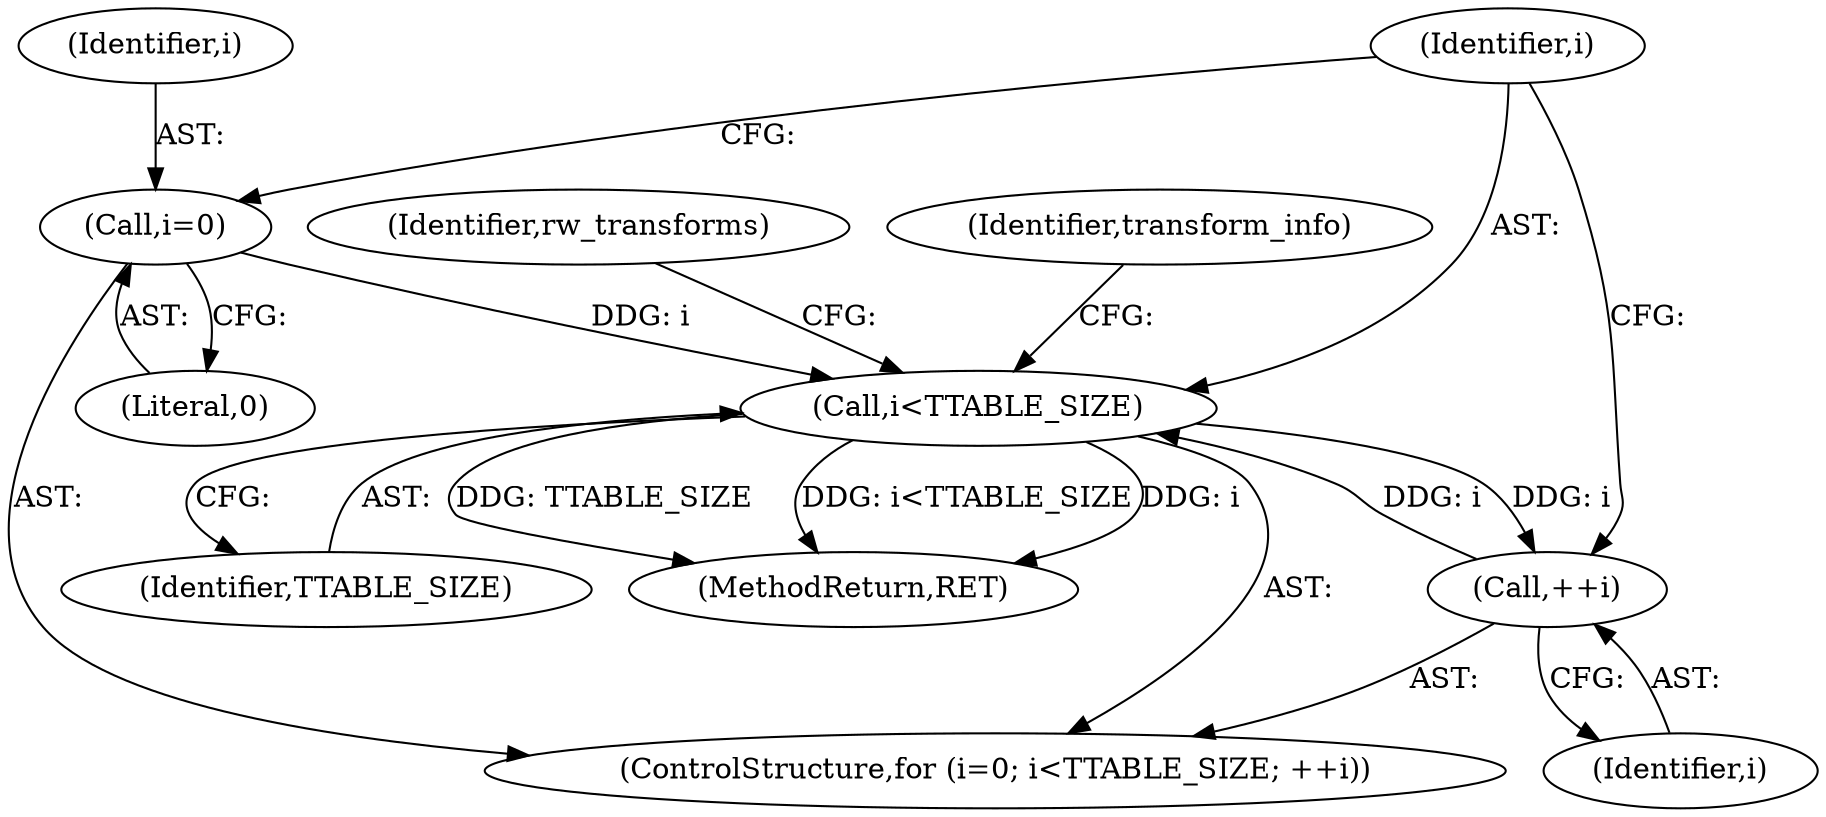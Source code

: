 digraph "1_Android_9d4853418ab2f754c2b63e091c29c5529b8b86ca_26@del" {
"1000110" [label="(Call,i<TTABLE_SIZE)"];
"1000107" [label="(Call,i=0)"];
"1000113" [label="(Call,++i)"];
"1000110" [label="(Call,i<TTABLE_SIZE)"];
"1000112" [label="(Identifier,TTABLE_SIZE)"];
"1000110" [label="(Call,i<TTABLE_SIZE)"];
"1000106" [label="(ControlStructure,for (i=0; i<TTABLE_SIZE; ++i))"];
"1000107" [label="(Call,i=0)"];
"1000114" [label="(Identifier,i)"];
"1000120" [label="(Identifier,transform_info)"];
"1000108" [label="(Identifier,i)"];
"1000111" [label="(Identifier,i)"];
"1000147" [label="(Identifier,rw_transforms)"];
"1000109" [label="(Literal,0)"];
"1000113" [label="(Call,++i)"];
"1000151" [label="(MethodReturn,RET)"];
"1000110" -> "1000106"  [label="AST: "];
"1000110" -> "1000112"  [label="CFG: "];
"1000111" -> "1000110"  [label="AST: "];
"1000112" -> "1000110"  [label="AST: "];
"1000120" -> "1000110"  [label="CFG: "];
"1000147" -> "1000110"  [label="CFG: "];
"1000110" -> "1000151"  [label="DDG: TTABLE_SIZE"];
"1000110" -> "1000151"  [label="DDG: i<TTABLE_SIZE"];
"1000110" -> "1000151"  [label="DDG: i"];
"1000107" -> "1000110"  [label="DDG: i"];
"1000113" -> "1000110"  [label="DDG: i"];
"1000110" -> "1000113"  [label="DDG: i"];
"1000107" -> "1000106"  [label="AST: "];
"1000107" -> "1000109"  [label="CFG: "];
"1000108" -> "1000107"  [label="AST: "];
"1000109" -> "1000107"  [label="AST: "];
"1000111" -> "1000107"  [label="CFG: "];
"1000113" -> "1000106"  [label="AST: "];
"1000113" -> "1000114"  [label="CFG: "];
"1000114" -> "1000113"  [label="AST: "];
"1000111" -> "1000113"  [label="CFG: "];
}
